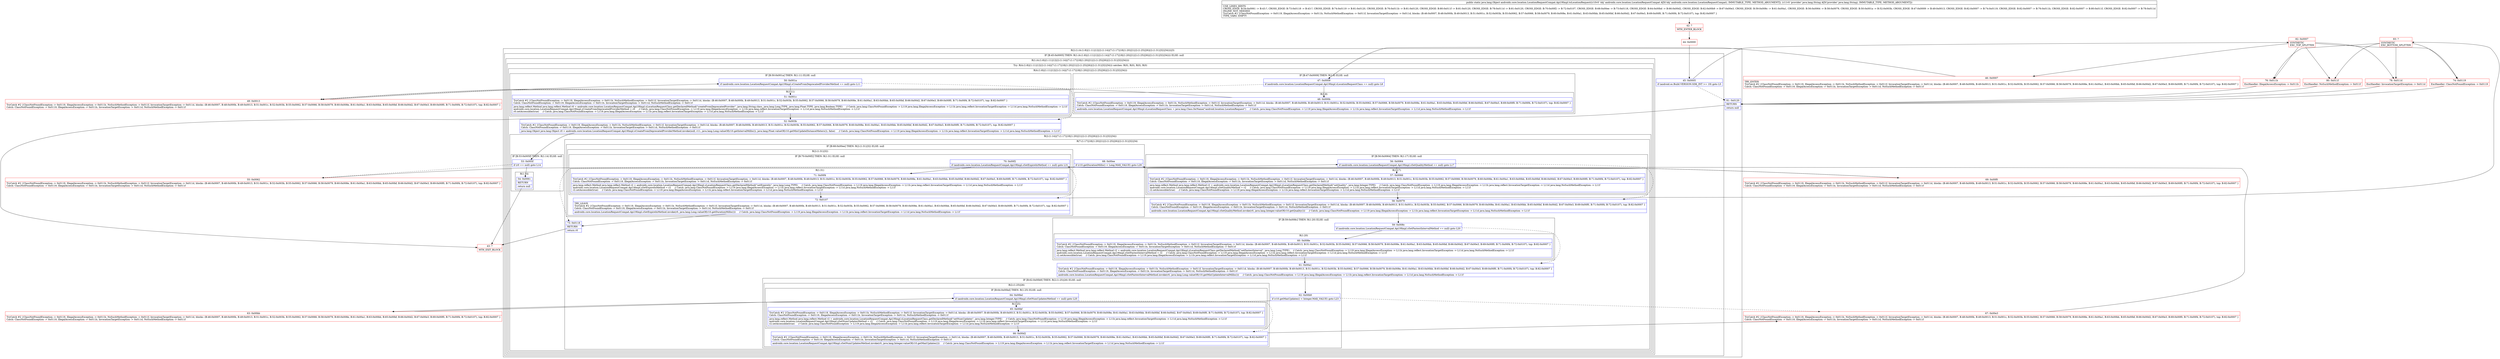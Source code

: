 digraph "CFG forandroidx.core.location.LocationRequestCompat.Api19Impl.toLocationRequest(Landroidx\/core\/location\/LocationRequestCompat;Ljava\/lang\/String;)Ljava\/lang\/Object;" {
subgraph cluster_Region_1877359263 {
label = "R(2:(1:(4:(1:8)|(1:11)|12|(2:(1:14)|(7:(1:17)|18|(1:20)|21|(2:(1:25)|26)|(2:(1:31)|32)|34))))|3)";
node [shape=record,color=blue];
subgraph cluster_IfRegion_350630568 {
label = "IF [B:45:0x0005] THEN: R(1:(4:(1:8)|(1:11)|12|(2:(1:14)|(7:(1:17)|18|(1:20)|21|(2:(1:25)|26)|(2:(1:31)|32)|34)))) ELSE: null";
node [shape=record,color=blue];
Node_45 [shape=record,label="{45\:\ 0x0005|if (android.os.Build.VERSION.SDK_INT \>= 19) goto L5\l}"];
subgraph cluster_Region_2012947720 {
label = "R(1:(4:(1:8)|(1:11)|12|(2:(1:14)|(7:(1:17)|18|(1:20)|21|(2:(1:25)|26)|(2:(1:31)|32)|34))))";
node [shape=record,color=blue];
subgraph cluster_TryCatchRegion_1028499064 {
label = "Try: R(4:(1:8)|(1:11)|12|(2:(1:14)|(7:(1:17)|18|(1:20)|21|(2:(1:25)|26)|(2:(1:31)|32)|34))) catches: R(0), R(0), R(0), R(0)";
node [shape=record,color=blue];
subgraph cluster_Region_981856937 {
label = "R(4:(1:8)|(1:11)|12|(2:(1:14)|(7:(1:17)|18|(1:20)|21|(2:(1:25)|26)|(2:(1:31)|32)|34)))";
node [shape=record,color=blue];
subgraph cluster_IfRegion_1671512460 {
label = "IF [B:47:0x0009] THEN: R(1:8) ELSE: null";
node [shape=record,color=blue];
Node_47 [shape=record,label="{47\:\ 0x0009|if (androidx.core.location.LocationRequestCompat.Api19Impl.sLocationRequestClass == null) goto L8\l}"];
subgraph cluster_Region_1190612002 {
label = "R(1:8)";
node [shape=record,color=blue];
Node_48 [shape=record,label="{48\:\ 0x000b|TryCatch #2 \{ClassNotFoundException \-\> 0x0119, IllegalAccessException \-\> 0x011b, NoSuchMethodException \-\> 0x011f, InvocationTargetException \-\> 0x011d, blocks: (B:46:0x0007, B:48:0x000b, B:49:0x0013, B:51:0x001c, B:52:0x003b, B:55:0x0062, B:57:0x0066, B:58:0x0079, B:60:0x008e, B:61:0x00a1, B:63:0x00bb, B:65:0x00bf, B:66:0x00d2, B:67:0x00e3, B:69:0x00f0, B:71:0x00f4, B:72:0x0107), top: B:82:0x0007 \}\lCatch: ClassNotFoundException \-\> 0x0119, IllegalAccessException \-\> 0x011b, InvocationTargetException \-\> 0x011d, NoSuchMethodException \-\> 0x011f\l|androidx.core.location.LocationRequestCompat.Api19Impl.sLocationRequestClass = java.lang.Class.forName(\"android.location.LocationRequest\")     \/\/ Catch: java.lang.ClassNotFoundException \-\> L119 java.lang.IllegalAccessException \-\> L11b java.lang.reflect.InvocationTargetException \-\> L11d java.lang.NoSuchMethodException \-\> L11f\l}"];
}
}
subgraph cluster_IfRegion_1745547921 {
label = "IF [B:50:0x001a] THEN: R(1:11) ELSE: null";
node [shape=record,color=blue];
Node_50 [shape=record,label="{50\:\ 0x001a|if (androidx.core.location.LocationRequestCompat.Api19Impl.sCreateFromDeprecatedProviderMethod == null) goto L11\l}"];
subgraph cluster_Region_242263308 {
label = "R(1:11)";
node [shape=record,color=blue];
Node_51 [shape=record,label="{51\:\ 0x001c|TryCatch #2 \{ClassNotFoundException \-\> 0x0119, IllegalAccessException \-\> 0x011b, NoSuchMethodException \-\> 0x011f, InvocationTargetException \-\> 0x011d, blocks: (B:46:0x0007, B:48:0x000b, B:49:0x0013, B:51:0x001c, B:52:0x003b, B:55:0x0062, B:57:0x0066, B:58:0x0079, B:60:0x008e, B:61:0x00a1, B:63:0x00bb, B:65:0x00bf, B:66:0x00d2, B:67:0x00e3, B:69:0x00f0, B:71:0x00f4, B:72:0x0107), top: B:82:0x0007 \}\lCatch: ClassNotFoundException \-\> 0x0119, IllegalAccessException \-\> 0x011b, InvocationTargetException \-\> 0x011d, NoSuchMethodException \-\> 0x011f\l|java.lang.reflect.Method java.lang.reflect.Method r0 = androidx.core.location.LocationRequestCompat.Api19Impl.sLocationRequestClass.getDeclaredMethod(\"createFromDeprecatedProvider\", java.lang.String.class, java.lang.Long.TYPE, java.lang.Float.TYPE, java.lang.Boolean.TYPE)     \/\/ Catch: java.lang.ClassNotFoundException \-\> L119 java.lang.IllegalAccessException \-\> L11b java.lang.reflect.InvocationTargetException \-\> L11d java.lang.NoSuchMethodException \-\> L11f\landroidx.core.location.LocationRequestCompat.Api19Impl.sCreateFromDeprecatedProviderMethod = r0     \/\/ Catch: java.lang.ClassNotFoundException \-\> L119 java.lang.IllegalAccessException \-\> L11b java.lang.reflect.InvocationTargetException \-\> L11d java.lang.NoSuchMethodException \-\> L11f\lr0.setAccessible(true)     \/\/ Catch: java.lang.ClassNotFoundException \-\> L119 java.lang.IllegalAccessException \-\> L11b java.lang.reflect.InvocationTargetException \-\> L11d java.lang.NoSuchMethodException \-\> L11f\l}"];
}
}
Node_52 [shape=record,label="{52\:\ 0x003b|TryCatch #2 \{ClassNotFoundException \-\> 0x0119, IllegalAccessException \-\> 0x011b, NoSuchMethodException \-\> 0x011f, InvocationTargetException \-\> 0x011d, blocks: (B:46:0x0007, B:48:0x000b, B:49:0x0013, B:51:0x001c, B:52:0x003b, B:55:0x0062, B:57:0x0066, B:58:0x0079, B:60:0x008e, B:61:0x00a1, B:63:0x00bb, B:65:0x00bf, B:66:0x00d2, B:67:0x00e3, B:69:0x00f0, B:71:0x00f4, B:72:0x0107), top: B:82:0x0007 \}\lCatch: ClassNotFoundException \-\> 0x0119, IllegalAccessException \-\> 0x011b, InvocationTargetException \-\> 0x011d, NoSuchMethodException \-\> 0x011f\l|java.lang.Object java.lang.Object r0 = androidx.core.location.LocationRequestCompat.Api19Impl.sCreateFromDeprecatedProviderMethod.invoke(null, r11, java.lang.Long.valueOf(r10.getIntervalMillis()), java.lang.Float.valueOf(r10.getMinUpdateDistanceMeters()), false)     \/\/ Catch: java.lang.ClassNotFoundException \-\> L119 java.lang.IllegalAccessException \-\> L11b java.lang.reflect.InvocationTargetException \-\> L11d java.lang.NoSuchMethodException \-\> L11f\l}"];
subgraph cluster_Region_950331278 {
label = "R(2:(1:14)|(7:(1:17)|18|(1:20)|21|(2:(1:25)|26)|(2:(1:31)|32)|34))";
node [shape=record,color=blue];
subgraph cluster_IfRegion_298963730 {
label = "IF [B:53:0x005f] THEN: R(1:14) ELSE: null";
node [shape=record,color=blue];
Node_53 [shape=record,label="{53\:\ 0x005f|if (r0 == null) goto L14\l}"];
subgraph cluster_Region_1365277751 {
label = "R(1:14)";
node [shape=record,color=blue];
Node_54 [shape=record,label="{54\:\ 0x0061|RETURN\l|return null\l}"];
}
}
subgraph cluster_Region_785413404 {
label = "R(7:(1:17)|18|(1:20)|21|(2:(1:25)|26)|(2:(1:31)|32)|34)";
node [shape=record,color=blue];
subgraph cluster_IfRegion_755674213 {
label = "IF [B:56:0x0064] THEN: R(1:17) ELSE: null";
node [shape=record,color=blue];
Node_56 [shape=record,label="{56\:\ 0x0064|if (androidx.core.location.LocationRequestCompat.Api19Impl.sSetQualityMethod == null) goto L17\l}"];
subgraph cluster_Region_1349838380 {
label = "R(1:17)";
node [shape=record,color=blue];
Node_57 [shape=record,label="{57\:\ 0x0066|TryCatch #2 \{ClassNotFoundException \-\> 0x0119, IllegalAccessException \-\> 0x011b, NoSuchMethodException \-\> 0x011f, InvocationTargetException \-\> 0x011d, blocks: (B:46:0x0007, B:48:0x000b, B:49:0x0013, B:51:0x001c, B:52:0x003b, B:55:0x0062, B:57:0x0066, B:58:0x0079, B:60:0x008e, B:61:0x00a1, B:63:0x00bb, B:65:0x00bf, B:66:0x00d2, B:67:0x00e3, B:69:0x00f0, B:71:0x00f4, B:72:0x0107), top: B:82:0x0007 \}\lCatch: ClassNotFoundException \-\> 0x0119, IllegalAccessException \-\> 0x011b, InvocationTargetException \-\> 0x011d, NoSuchMethodException \-\> 0x011f\l|java.lang.reflect.Method java.lang.reflect.Method r2 = androidx.core.location.LocationRequestCompat.Api19Impl.sLocationRequestClass.getDeclaredMethod(\"setQuality\", java.lang.Integer.TYPE)     \/\/ Catch: java.lang.ClassNotFoundException \-\> L119 java.lang.IllegalAccessException \-\> L11b java.lang.reflect.InvocationTargetException \-\> L11d java.lang.NoSuchMethodException \-\> L11f\landroidx.core.location.LocationRequestCompat.Api19Impl.sSetQualityMethod = r2     \/\/ Catch: java.lang.ClassNotFoundException \-\> L119 java.lang.IllegalAccessException \-\> L11b java.lang.reflect.InvocationTargetException \-\> L11d java.lang.NoSuchMethodException \-\> L11f\lr2.setAccessible(true)     \/\/ Catch: java.lang.ClassNotFoundException \-\> L119 java.lang.IllegalAccessException \-\> L11b java.lang.reflect.InvocationTargetException \-\> L11d java.lang.NoSuchMethodException \-\> L11f\l}"];
}
}
Node_58 [shape=record,label="{58\:\ 0x0079|TryCatch #2 \{ClassNotFoundException \-\> 0x0119, IllegalAccessException \-\> 0x011b, NoSuchMethodException \-\> 0x011f, InvocationTargetException \-\> 0x011d, blocks: (B:46:0x0007, B:48:0x000b, B:49:0x0013, B:51:0x001c, B:52:0x003b, B:55:0x0062, B:57:0x0066, B:58:0x0079, B:60:0x008e, B:61:0x00a1, B:63:0x00bb, B:65:0x00bf, B:66:0x00d2, B:67:0x00e3, B:69:0x00f0, B:71:0x00f4, B:72:0x0107), top: B:82:0x0007 \}\lCatch: ClassNotFoundException \-\> 0x0119, IllegalAccessException \-\> 0x011b, InvocationTargetException \-\> 0x011d, NoSuchMethodException \-\> 0x011f\l|androidx.core.location.LocationRequestCompat.Api19Impl.sSetQualityMethod.invoke(r0, java.lang.Integer.valueOf(r10.getQuality()))     \/\/ Catch: java.lang.ClassNotFoundException \-\> L119 java.lang.IllegalAccessException \-\> L11b java.lang.reflect.InvocationTargetException \-\> L11d java.lang.NoSuchMethodException \-\> L11f\l}"];
subgraph cluster_IfRegion_313216303 {
label = "IF [B:59:0x008c] THEN: R(1:20) ELSE: null";
node [shape=record,color=blue];
Node_59 [shape=record,label="{59\:\ 0x008c|if (androidx.core.location.LocationRequestCompat.Api19Impl.sSetFastestIntervalMethod == null) goto L20\l}"];
subgraph cluster_Region_553761888 {
label = "R(1:20)";
node [shape=record,color=blue];
Node_60 [shape=record,label="{60\:\ 0x008e|TryCatch #2 \{ClassNotFoundException \-\> 0x0119, IllegalAccessException \-\> 0x011b, NoSuchMethodException \-\> 0x011f, InvocationTargetException \-\> 0x011d, blocks: (B:46:0x0007, B:48:0x000b, B:49:0x0013, B:51:0x001c, B:52:0x003b, B:55:0x0062, B:57:0x0066, B:58:0x0079, B:60:0x008e, B:61:0x00a1, B:63:0x00bb, B:65:0x00bf, B:66:0x00d2, B:67:0x00e3, B:69:0x00f0, B:71:0x00f4, B:72:0x0107), top: B:82:0x0007 \}\lCatch: ClassNotFoundException \-\> 0x0119, IllegalAccessException \-\> 0x011b, InvocationTargetException \-\> 0x011d, NoSuchMethodException \-\> 0x011f\l|java.lang.reflect.Method java.lang.reflect.Method r2 = androidx.core.location.LocationRequestCompat.Api19Impl.sLocationRequestClass.getDeclaredMethod(\"setFastestInterval\", java.lang.Long.TYPE)     \/\/ Catch: java.lang.ClassNotFoundException \-\> L119 java.lang.IllegalAccessException \-\> L11b java.lang.reflect.InvocationTargetException \-\> L11d java.lang.NoSuchMethodException \-\> L11f\landroidx.core.location.LocationRequestCompat.Api19Impl.sSetFastestIntervalMethod = r2     \/\/ Catch: java.lang.ClassNotFoundException \-\> L119 java.lang.IllegalAccessException \-\> L11b java.lang.reflect.InvocationTargetException \-\> L11d java.lang.NoSuchMethodException \-\> L11f\lr2.setAccessible(true)     \/\/ Catch: java.lang.ClassNotFoundException \-\> L119 java.lang.IllegalAccessException \-\> L11b java.lang.reflect.InvocationTargetException \-\> L11d java.lang.NoSuchMethodException \-\> L11f\l}"];
}
}
Node_61 [shape=record,label="{61\:\ 0x00a1|TryCatch #2 \{ClassNotFoundException \-\> 0x0119, IllegalAccessException \-\> 0x011b, NoSuchMethodException \-\> 0x011f, InvocationTargetException \-\> 0x011d, blocks: (B:46:0x0007, B:48:0x000b, B:49:0x0013, B:51:0x001c, B:52:0x003b, B:55:0x0062, B:57:0x0066, B:58:0x0079, B:60:0x008e, B:61:0x00a1, B:63:0x00bb, B:65:0x00bf, B:66:0x00d2, B:67:0x00e3, B:69:0x00f0, B:71:0x00f4, B:72:0x0107), top: B:82:0x0007 \}\lCatch: ClassNotFoundException \-\> 0x0119, IllegalAccessException \-\> 0x011b, InvocationTargetException \-\> 0x011d, NoSuchMethodException \-\> 0x011f\l|androidx.core.location.LocationRequestCompat.Api19Impl.sSetFastestIntervalMethod.invoke(r0, java.lang.Long.valueOf(r10.getMinUpdateIntervalMillis()))     \/\/ Catch: java.lang.ClassNotFoundException \-\> L119 java.lang.IllegalAccessException \-\> L11b java.lang.reflect.InvocationTargetException \-\> L11d java.lang.NoSuchMethodException \-\> L11f\l}"];
subgraph cluster_IfRegion_229392483 {
label = "IF [B:62:0x00b9] THEN: R(2:(1:25)|26) ELSE: null";
node [shape=record,color=blue];
Node_62 [shape=record,label="{62\:\ 0x00b9|if (r10.getMaxUpdates() \< Integer.MAX_VALUE) goto L23\l}"];
subgraph cluster_Region_1339083215 {
label = "R(2:(1:25)|26)";
node [shape=record,color=blue];
subgraph cluster_IfRegion_1610552357 {
label = "IF [B:64:0x00bd] THEN: R(1:25) ELSE: null";
node [shape=record,color=blue];
Node_64 [shape=record,label="{64\:\ 0x00bd|if (androidx.core.location.LocationRequestCompat.Api19Impl.sSetNumUpdatesMethod == null) goto L25\l}"];
subgraph cluster_Region_1758891524 {
label = "R(1:25)";
node [shape=record,color=blue];
Node_65 [shape=record,label="{65\:\ 0x00bf|TryCatch #2 \{ClassNotFoundException \-\> 0x0119, IllegalAccessException \-\> 0x011b, NoSuchMethodException \-\> 0x011f, InvocationTargetException \-\> 0x011d, blocks: (B:46:0x0007, B:48:0x000b, B:49:0x0013, B:51:0x001c, B:52:0x003b, B:55:0x0062, B:57:0x0066, B:58:0x0079, B:60:0x008e, B:61:0x00a1, B:63:0x00bb, B:65:0x00bf, B:66:0x00d2, B:67:0x00e3, B:69:0x00f0, B:71:0x00f4, B:72:0x0107), top: B:82:0x0007 \}\lCatch: ClassNotFoundException \-\> 0x0119, IllegalAccessException \-\> 0x011b, InvocationTargetException \-\> 0x011d, NoSuchMethodException \-\> 0x011f\l|java.lang.reflect.Method java.lang.reflect.Method r2 = androidx.core.location.LocationRequestCompat.Api19Impl.sLocationRequestClass.getDeclaredMethod(\"setNumUpdates\", java.lang.Integer.TYPE)     \/\/ Catch: java.lang.ClassNotFoundException \-\> L119 java.lang.IllegalAccessException \-\> L11b java.lang.reflect.InvocationTargetException \-\> L11d java.lang.NoSuchMethodException \-\> L11f\landroidx.core.location.LocationRequestCompat.Api19Impl.sSetNumUpdatesMethod = r2     \/\/ Catch: java.lang.ClassNotFoundException \-\> L119 java.lang.IllegalAccessException \-\> L11b java.lang.reflect.InvocationTargetException \-\> L11d java.lang.NoSuchMethodException \-\> L11f\lr2.setAccessible(true)     \/\/ Catch: java.lang.ClassNotFoundException \-\> L119 java.lang.IllegalAccessException \-\> L11b java.lang.reflect.InvocationTargetException \-\> L11d java.lang.NoSuchMethodException \-\> L11f\l}"];
}
}
Node_66 [shape=record,label="{66\:\ 0x00d2|TryCatch #2 \{ClassNotFoundException \-\> 0x0119, IllegalAccessException \-\> 0x011b, NoSuchMethodException \-\> 0x011f, InvocationTargetException \-\> 0x011d, blocks: (B:46:0x0007, B:48:0x000b, B:49:0x0013, B:51:0x001c, B:52:0x003b, B:55:0x0062, B:57:0x0066, B:58:0x0079, B:60:0x008e, B:61:0x00a1, B:63:0x00bb, B:65:0x00bf, B:66:0x00d2, B:67:0x00e3, B:69:0x00f0, B:71:0x00f4, B:72:0x0107), top: B:82:0x0007 \}\lCatch: ClassNotFoundException \-\> 0x0119, IllegalAccessException \-\> 0x011b, InvocationTargetException \-\> 0x011d, NoSuchMethodException \-\> 0x011f\l|androidx.core.location.LocationRequestCompat.Api19Impl.sSetNumUpdatesMethod.invoke(r0, java.lang.Integer.valueOf(r10.getMaxUpdates()))     \/\/ Catch: java.lang.ClassNotFoundException \-\> L119 java.lang.IllegalAccessException \-\> L11b java.lang.reflect.InvocationTargetException \-\> L11d java.lang.NoSuchMethodException \-\> L11f\l}"];
}
}
subgraph cluster_IfRegion_669971003 {
label = "IF [B:68:0x00ee] THEN: R(2:(1:31)|32) ELSE: null";
node [shape=record,color=blue];
Node_68 [shape=record,label="{68\:\ 0x00ee|if (r10.getDurationMillis() \< Long.MAX_VALUE) goto L29\l}"];
subgraph cluster_Region_1523939878 {
label = "R(2:(1:31)|32)";
node [shape=record,color=blue];
subgraph cluster_IfRegion_1868825052 {
label = "IF [B:70:0x00f2] THEN: R(1:31) ELSE: null";
node [shape=record,color=blue];
Node_70 [shape=record,label="{70\:\ 0x00f2|if (androidx.core.location.LocationRequestCompat.Api19Impl.sSetExpireInMethod == null) goto L31\l}"];
subgraph cluster_Region_1157851949 {
label = "R(1:31)";
node [shape=record,color=blue];
Node_71 [shape=record,label="{71\:\ 0x00f4|TryCatch #2 \{ClassNotFoundException \-\> 0x0119, IllegalAccessException \-\> 0x011b, NoSuchMethodException \-\> 0x011f, InvocationTargetException \-\> 0x011d, blocks: (B:46:0x0007, B:48:0x000b, B:49:0x0013, B:51:0x001c, B:52:0x003b, B:55:0x0062, B:57:0x0066, B:58:0x0079, B:60:0x008e, B:61:0x00a1, B:63:0x00bb, B:65:0x00bf, B:66:0x00d2, B:67:0x00e3, B:69:0x00f0, B:71:0x00f4, B:72:0x0107), top: B:82:0x0007 \}\lCatch: ClassNotFoundException \-\> 0x0119, IllegalAccessException \-\> 0x011b, InvocationTargetException \-\> 0x011d, NoSuchMethodException \-\> 0x011f\l|java.lang.reflect.Method java.lang.reflect.Method r2 = androidx.core.location.LocationRequestCompat.Api19Impl.sLocationRequestClass.getDeclaredMethod(\"setExpireIn\", java.lang.Long.TYPE)     \/\/ Catch: java.lang.ClassNotFoundException \-\> L119 java.lang.IllegalAccessException \-\> L11b java.lang.reflect.InvocationTargetException \-\> L11d java.lang.NoSuchMethodException \-\> L11f\landroidx.core.location.LocationRequestCompat.Api19Impl.sSetExpireInMethod = r2     \/\/ Catch: java.lang.ClassNotFoundException \-\> L119 java.lang.IllegalAccessException \-\> L11b java.lang.reflect.InvocationTargetException \-\> L11d java.lang.NoSuchMethodException \-\> L11f\lr2.setAccessible(true)     \/\/ Catch: java.lang.ClassNotFoundException \-\> L119 java.lang.IllegalAccessException \-\> L11b java.lang.reflect.InvocationTargetException \-\> L11d java.lang.NoSuchMethodException \-\> L11f\l}"];
}
}
Node_72 [shape=record,label="{72\:\ 0x0107|TRY_LEAVE\lTryCatch #2 \{ClassNotFoundException \-\> 0x0119, IllegalAccessException \-\> 0x011b, NoSuchMethodException \-\> 0x011f, InvocationTargetException \-\> 0x011d, blocks: (B:46:0x0007, B:48:0x000b, B:49:0x0013, B:51:0x001c, B:52:0x003b, B:55:0x0062, B:57:0x0066, B:58:0x0079, B:60:0x008e, B:61:0x00a1, B:63:0x00bb, B:65:0x00bf, B:66:0x00d2, B:67:0x00e3, B:69:0x00f0, B:71:0x00f4, B:72:0x0107), top: B:82:0x0007 \}\lCatch: ClassNotFoundException \-\> 0x0119, IllegalAccessException \-\> 0x011b, InvocationTargetException \-\> 0x011d, NoSuchMethodException \-\> 0x011f\l|androidx.core.location.LocationRequestCompat.Api19Impl.sSetExpireInMethod.invoke(r0, java.lang.Long.valueOf(r10.getDurationMillis()))     \/\/ Catch: java.lang.ClassNotFoundException \-\> L119 java.lang.IllegalAccessException \-\> L11b java.lang.reflect.InvocationTargetException \-\> L11d java.lang.NoSuchMethodException \-\> L11f\l}"];
}
}
Node_73 [shape=record,label="{73\:\ 0x0118|RETURN\l|return r0\l}"];
}
}
}
subgraph cluster_Region_2423563 {
label = "R(0) | ExcHandler: ClassNotFoundException \-\> 0x0119\l";
node [shape=record,color=blue];
}
subgraph cluster_Region_668829974 {
label = "R(0) | ExcHandler: IllegalAccessException \-\> 0x011b\l";
node [shape=record,color=blue];
}
subgraph cluster_Region_2012403964 {
label = "R(0) | ExcHandler: NoSuchMethodException \-\> 0x011f\l";
node [shape=record,color=blue];
}
subgraph cluster_Region_953638207 {
label = "R(0) | ExcHandler: InvocationTargetException \-\> 0x011d\l";
node [shape=record,color=blue];
}
}
}
}
Node_81 [shape=record,label="{81\:\ 0x0120|RETURN\l|return null\l}"];
}
subgraph cluster_Region_2012403964 {
label = "R(0) | ExcHandler: NoSuchMethodException \-\> 0x011f\l";
node [shape=record,color=blue];
}
subgraph cluster_Region_953638207 {
label = "R(0) | ExcHandler: InvocationTargetException \-\> 0x011d\l";
node [shape=record,color=blue];
}
subgraph cluster_Region_668829974 {
label = "R(0) | ExcHandler: IllegalAccessException \-\> 0x011b\l";
node [shape=record,color=blue];
}
subgraph cluster_Region_2423563 {
label = "R(0) | ExcHandler: ClassNotFoundException \-\> 0x0119\l";
node [shape=record,color=blue];
}
Node_42 [shape=record,color=red,label="{42\:\ ?|MTH_ENTER_BLOCK\l}"];
Node_44 [shape=record,color=red,label="{44\:\ 0x0000}"];
Node_43 [shape=record,color=red,label="{43\:\ ?|MTH_EXIT_BLOCK\l}"];
Node_82 [shape=record,color=red,label="{82\:\ 0x0007|SYNTHETIC\lEXC_TOP_SPLITTER\l}"];
Node_46 [shape=record,color=red,label="{46\:\ 0x0007|TRY_ENTER\lTryCatch #2 \{ClassNotFoundException \-\> 0x0119, IllegalAccessException \-\> 0x011b, NoSuchMethodException \-\> 0x011f, InvocationTargetException \-\> 0x011d, blocks: (B:46:0x0007, B:48:0x000b, B:49:0x0013, B:51:0x001c, B:52:0x003b, B:55:0x0062, B:57:0x0066, B:58:0x0079, B:60:0x008e, B:61:0x00a1, B:63:0x00bb, B:65:0x00bf, B:66:0x00d2, B:67:0x00e3, B:69:0x00f0, B:71:0x00f4, B:72:0x0107), top: B:82:0x0007 \}\lCatch: ClassNotFoundException \-\> 0x0119, IllegalAccessException \-\> 0x011b, InvocationTargetException \-\> 0x011d, NoSuchMethodException \-\> 0x011f\l}"];
Node_49 [shape=record,color=red,label="{49\:\ 0x0013|TryCatch #2 \{ClassNotFoundException \-\> 0x0119, IllegalAccessException \-\> 0x011b, NoSuchMethodException \-\> 0x011f, InvocationTargetException \-\> 0x011d, blocks: (B:46:0x0007, B:48:0x000b, B:49:0x0013, B:51:0x001c, B:52:0x003b, B:55:0x0062, B:57:0x0066, B:58:0x0079, B:60:0x008e, B:61:0x00a1, B:63:0x00bb, B:65:0x00bf, B:66:0x00d2, B:67:0x00e3, B:69:0x00f0, B:71:0x00f4, B:72:0x0107), top: B:82:0x0007 \}\lCatch: ClassNotFoundException \-\> 0x0119, IllegalAccessException \-\> 0x011b, InvocationTargetException \-\> 0x011d, NoSuchMethodException \-\> 0x011f\l}"];
Node_55 [shape=record,color=red,label="{55\:\ 0x0062|TryCatch #2 \{ClassNotFoundException \-\> 0x0119, IllegalAccessException \-\> 0x011b, NoSuchMethodException \-\> 0x011f, InvocationTargetException \-\> 0x011d, blocks: (B:46:0x0007, B:48:0x000b, B:49:0x0013, B:51:0x001c, B:52:0x003b, B:55:0x0062, B:57:0x0066, B:58:0x0079, B:60:0x008e, B:61:0x00a1, B:63:0x00bb, B:65:0x00bf, B:66:0x00d2, B:67:0x00e3, B:69:0x00f0, B:71:0x00f4, B:72:0x0107), top: B:82:0x0007 \}\lCatch: ClassNotFoundException \-\> 0x0119, IllegalAccessException \-\> 0x011b, InvocationTargetException \-\> 0x011d, NoSuchMethodException \-\> 0x011f\l}"];
Node_63 [shape=record,color=red,label="{63\:\ 0x00bb|TryCatch #2 \{ClassNotFoundException \-\> 0x0119, IllegalAccessException \-\> 0x011b, NoSuchMethodException \-\> 0x011f, InvocationTargetException \-\> 0x011d, blocks: (B:46:0x0007, B:48:0x000b, B:49:0x0013, B:51:0x001c, B:52:0x003b, B:55:0x0062, B:57:0x0066, B:58:0x0079, B:60:0x008e, B:61:0x00a1, B:63:0x00bb, B:65:0x00bf, B:66:0x00d2, B:67:0x00e3, B:69:0x00f0, B:71:0x00f4, B:72:0x0107), top: B:82:0x0007 \}\lCatch: ClassNotFoundException \-\> 0x0119, IllegalAccessException \-\> 0x011b, InvocationTargetException \-\> 0x011d, NoSuchMethodException \-\> 0x011f\l}"];
Node_67 [shape=record,color=red,label="{67\:\ 0x00e3|TryCatch #2 \{ClassNotFoundException \-\> 0x0119, IllegalAccessException \-\> 0x011b, NoSuchMethodException \-\> 0x011f, InvocationTargetException \-\> 0x011d, blocks: (B:46:0x0007, B:48:0x000b, B:49:0x0013, B:51:0x001c, B:52:0x003b, B:55:0x0062, B:57:0x0066, B:58:0x0079, B:60:0x008e, B:61:0x00a1, B:63:0x00bb, B:65:0x00bf, B:66:0x00d2, B:67:0x00e3, B:69:0x00f0, B:71:0x00f4, B:72:0x0107), top: B:82:0x0007 \}\lCatch: ClassNotFoundException \-\> 0x0119, IllegalAccessException \-\> 0x011b, InvocationTargetException \-\> 0x011d, NoSuchMethodException \-\> 0x011f\l}"];
Node_69 [shape=record,color=red,label="{69\:\ 0x00f0|TryCatch #2 \{ClassNotFoundException \-\> 0x0119, IllegalAccessException \-\> 0x011b, NoSuchMethodException \-\> 0x011f, InvocationTargetException \-\> 0x011d, blocks: (B:46:0x0007, B:48:0x000b, B:49:0x0013, B:51:0x001c, B:52:0x003b, B:55:0x0062, B:57:0x0066, B:58:0x0079, B:60:0x008e, B:61:0x00a1, B:63:0x00bb, B:65:0x00bf, B:66:0x00d2, B:67:0x00e3, B:69:0x00f0, B:71:0x00f4, B:72:0x0107), top: B:82:0x0007 \}\lCatch: ClassNotFoundException \-\> 0x0119, IllegalAccessException \-\> 0x011b, InvocationTargetException \-\> 0x011d, NoSuchMethodException \-\> 0x011f\l}"];
Node_83 [shape=record,color=red,label="{83\:\ ?|SYNTHETIC\lEXC_BOTTOM_SPLITTER\l}"];
Node_74 [shape=record,color=red,label="{74\:\ 0x0119|ExcHandler: ClassNotFoundException \-\> 0x0119\l}"];
Node_76 [shape=record,color=red,label="{76\:\ 0x011b|ExcHandler: IllegalAccessException \-\> 0x011b\l}"];
Node_80 [shape=record,color=red,label="{80\:\ 0x011f|ExcHandler: NoSuchMethodException \-\> 0x011f\l}"];
Node_78 [shape=record,color=red,label="{78\:\ 0x011d|ExcHandler: InvocationTargetException \-\> 0x011d\l}"];
MethodNode[shape=record,label="{public static java.lang.Object androidx.core.location.LocationRequestCompat.Api19Impl.toLocationRequest((r10v0 'obj' androidx.core.location.LocationRequestCompat A[D('obj' androidx.core.location.LocationRequestCompat), IMMUTABLE_TYPE, METHOD_ARGUMENT]), (r11v0 'provider' java.lang.String A[D('provider' java.lang.String), IMMUTABLE_TYPE, METHOD_ARGUMENT]))  | USE_LINES_HINTS\lCROSS_EDGE: B:54:0x0061 \-\> B:43:?, CROSS_EDGE: B:73:0x0118 \-\> B:43:?, CROSS_EDGE: B:74:0x0119 \-\> B:81:0x0120, CROSS_EDGE: B:76:0x011b \-\> B:81:0x0120, CROSS_EDGE: B:80:0x011f \-\> B:81:0x0120, CROSS_EDGE: B:78:0x011d \-\> B:81:0x0120, CROSS_EDGE: B:70:0x00f2 \-\> B:72:0x0107, CROSS_EDGE: B:68:0x00ee \-\> B:73:0x0118, CROSS_EDGE: B:64:0x00bd \-\> B:66:0x00d2, CROSS_EDGE: B:62:0x00b9 \-\> B:67:0x00e3, CROSS_EDGE: B:59:0x008c \-\> B:61:0x00a1, CROSS_EDGE: B:56:0x0064 \-\> B:58:0x0079, CROSS_EDGE: B:50:0x001a \-\> B:52:0x003b, CROSS_EDGE: B:47:0x0009 \-\> B:49:0x0013, CROSS_EDGE: B:82:0x0007 \-\> B:74:0x0119, CROSS_EDGE: B:82:0x0007 \-\> B:76:0x011b, CROSS_EDGE: B:82:0x0007 \-\> B:80:0x011f, CROSS_EDGE: B:82:0x0007 \-\> B:78:0x011d\lINLINE_NOT_NEEDED\lTryCatch #2 \{ClassNotFoundException \-\> 0x0119, IllegalAccessException \-\> 0x011b, NoSuchMethodException \-\> 0x011f, InvocationTargetException \-\> 0x011d, blocks: (B:46:0x0007, B:48:0x000b, B:49:0x0013, B:51:0x001c, B:52:0x003b, B:55:0x0062, B:57:0x0066, B:58:0x0079, B:60:0x008e, B:61:0x00a1, B:63:0x00bb, B:65:0x00bf, B:66:0x00d2, B:67:0x00e3, B:69:0x00f0, B:71:0x00f4, B:72:0x0107), top: B:82:0x0007 \}\lTYPE_VARS: EMPTY\l}"];
MethodNode -> Node_42;Node_45 -> Node_81[style=dashed];
Node_45 -> Node_82;
Node_47 -> Node_48;
Node_47 -> Node_49[style=dashed];
Node_48 -> Node_49;
Node_50 -> Node_51;
Node_50 -> Node_52[style=dashed];
Node_51 -> Node_52;
Node_52 -> Node_53;
Node_53 -> Node_54;
Node_53 -> Node_55[style=dashed];
Node_54 -> Node_43;
Node_56 -> Node_57;
Node_56 -> Node_58[style=dashed];
Node_57 -> Node_58;
Node_58 -> Node_59;
Node_59 -> Node_60;
Node_59 -> Node_61[style=dashed];
Node_60 -> Node_61;
Node_61 -> Node_62;
Node_62 -> Node_63;
Node_62 -> Node_67[style=dashed];
Node_64 -> Node_65;
Node_64 -> Node_66[style=dashed];
Node_65 -> Node_66;
Node_66 -> Node_67;
Node_68 -> Node_69;
Node_68 -> Node_73[style=dashed];
Node_70 -> Node_71;
Node_70 -> Node_72[style=dashed];
Node_71 -> Node_72;
Node_72 -> Node_73;
Node_72 -> Node_83;
Node_73 -> Node_43;
Node_81 -> Node_43;
Node_42 -> Node_44;
Node_44 -> Node_45;
Node_82 -> Node_46;
Node_82 -> Node_74;
Node_82 -> Node_76;
Node_82 -> Node_80;
Node_82 -> Node_78;
Node_46 -> Node_47;
Node_49 -> Node_50;
Node_55 -> Node_56;
Node_63 -> Node_64;
Node_67 -> Node_68;
Node_69 -> Node_70;
Node_83 -> Node_74;
Node_83 -> Node_76;
Node_83 -> Node_80;
Node_83 -> Node_78;
Node_74 -> Node_81;
Node_76 -> Node_81;
Node_80 -> Node_81;
Node_78 -> Node_81;
}

